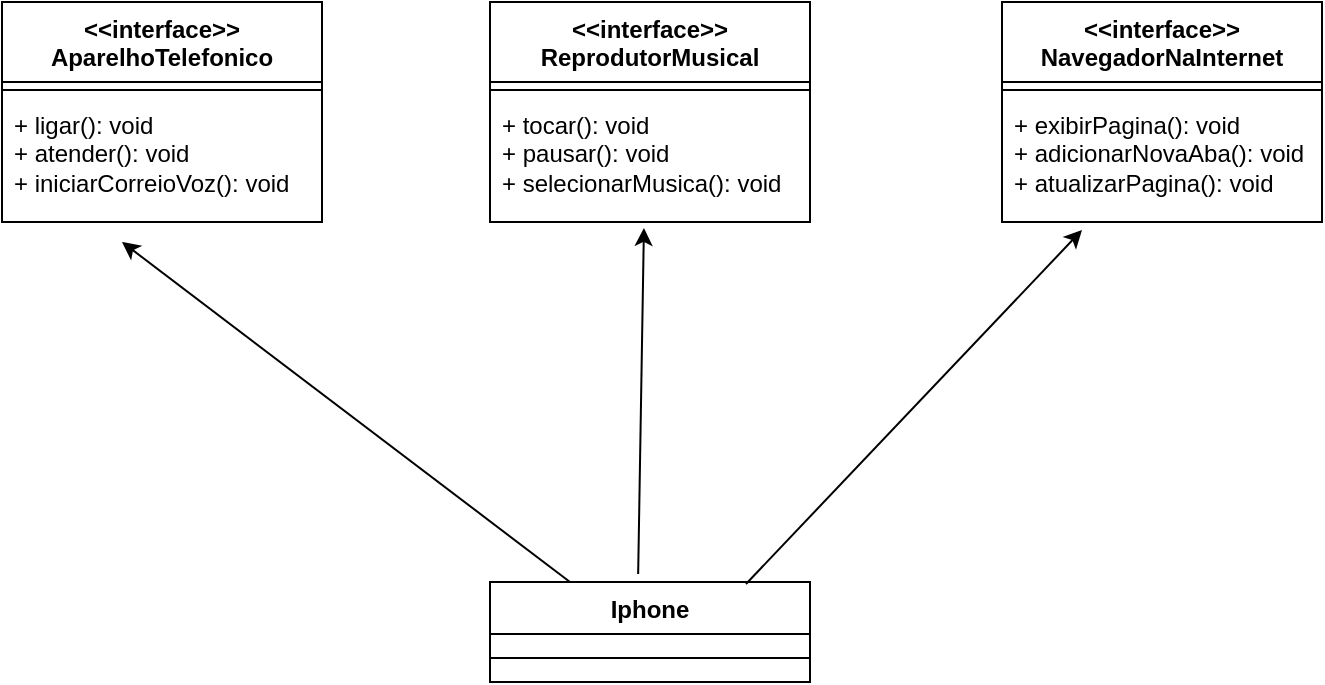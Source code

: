 <mxfile version="22.0.0" type="github">
  <diagram name="Page-1" id="ZV8WJSpdLzPZmaFsV18U">
    <mxGraphModel dx="1674" dy="750" grid="1" gridSize="10" guides="1" tooltips="1" connect="1" arrows="1" fold="1" page="1" pageScale="1" pageWidth="827" pageHeight="1169" math="0" shadow="0">
      <root>
        <mxCell id="0" />
        <mxCell id="1" parent="0" />
        <mxCell id="N_sKl3jNTOmZavfca0hP-1" value="&amp;lt;&amp;lt;interface&amp;gt;&amp;gt;&lt;br&gt;AparelhoTelefonico" style="swimlane;fontStyle=1;align=center;verticalAlign=top;childLayout=stackLayout;horizontal=1;startSize=40;horizontalStack=0;resizeParent=1;resizeParentMax=0;resizeLast=0;collapsible=1;marginBottom=0;whiteSpace=wrap;html=1;" vertex="1" parent="1">
          <mxGeometry x="100" y="290" width="160" height="110" as="geometry" />
        </mxCell>
        <mxCell id="N_sKl3jNTOmZavfca0hP-2" value="" style="line;strokeWidth=1;fillColor=none;align=left;verticalAlign=middle;spacingTop=-1;spacingLeft=3;spacingRight=3;rotatable=0;labelPosition=right;points=[];portConstraint=eastwest;strokeColor=inherit;" vertex="1" parent="N_sKl3jNTOmZavfca0hP-1">
          <mxGeometry y="40" width="160" height="8" as="geometry" />
        </mxCell>
        <mxCell id="N_sKl3jNTOmZavfca0hP-3" value="+ ligar(): void&lt;br&gt;+ atender(): void&lt;br&gt;+ iniciarCorreioVoz(): void" style="text;strokeColor=none;fillColor=none;align=left;verticalAlign=top;spacingLeft=4;spacingRight=4;overflow=hidden;rotatable=0;points=[[0,0.5],[1,0.5]];portConstraint=eastwest;whiteSpace=wrap;html=1;" vertex="1" parent="N_sKl3jNTOmZavfca0hP-1">
          <mxGeometry y="48" width="160" height="62" as="geometry" />
        </mxCell>
        <mxCell id="N_sKl3jNTOmZavfca0hP-4" value="&amp;lt;&amp;lt;interface&amp;gt;&amp;gt;&lt;br&gt;ReprodutorMusical" style="swimlane;fontStyle=1;align=center;verticalAlign=top;childLayout=stackLayout;horizontal=1;startSize=40;horizontalStack=0;resizeParent=1;resizeParentMax=0;resizeLast=0;collapsible=1;marginBottom=0;whiteSpace=wrap;html=1;" vertex="1" parent="1">
          <mxGeometry x="344" y="290" width="160" height="110" as="geometry" />
        </mxCell>
        <mxCell id="N_sKl3jNTOmZavfca0hP-5" value="" style="line;strokeWidth=1;fillColor=none;align=left;verticalAlign=middle;spacingTop=-1;spacingLeft=3;spacingRight=3;rotatable=0;labelPosition=right;points=[];portConstraint=eastwest;strokeColor=inherit;" vertex="1" parent="N_sKl3jNTOmZavfca0hP-4">
          <mxGeometry y="40" width="160" height="8" as="geometry" />
        </mxCell>
        <mxCell id="N_sKl3jNTOmZavfca0hP-6" value="+ tocar(): void&lt;br&gt;+ pausar(): void&lt;br&gt;+ selecionarMusica(): void" style="text;strokeColor=none;fillColor=none;align=left;verticalAlign=top;spacingLeft=4;spacingRight=4;overflow=hidden;rotatable=0;points=[[0,0.5],[1,0.5]];portConstraint=eastwest;whiteSpace=wrap;html=1;" vertex="1" parent="N_sKl3jNTOmZavfca0hP-4">
          <mxGeometry y="48" width="160" height="62" as="geometry" />
        </mxCell>
        <mxCell id="N_sKl3jNTOmZavfca0hP-7" value="&amp;lt;&amp;lt;interface&amp;gt;&amp;gt;&lt;br&gt;NavegadorNaInternet&lt;br&gt;" style="swimlane;fontStyle=1;align=center;verticalAlign=top;childLayout=stackLayout;horizontal=1;startSize=40;horizontalStack=0;resizeParent=1;resizeParentMax=0;resizeLast=0;collapsible=1;marginBottom=0;whiteSpace=wrap;html=1;" vertex="1" parent="1">
          <mxGeometry x="600" y="290" width="160" height="110" as="geometry" />
        </mxCell>
        <mxCell id="N_sKl3jNTOmZavfca0hP-8" value="" style="line;strokeWidth=1;fillColor=none;align=left;verticalAlign=middle;spacingTop=-1;spacingLeft=3;spacingRight=3;rotatable=0;labelPosition=right;points=[];portConstraint=eastwest;strokeColor=inherit;" vertex="1" parent="N_sKl3jNTOmZavfca0hP-7">
          <mxGeometry y="40" width="160" height="8" as="geometry" />
        </mxCell>
        <mxCell id="N_sKl3jNTOmZavfca0hP-9" value="+ exibirPagina(): void&lt;br&gt;+ adicionarNovaAba(): void&lt;br&gt;+ atualizarPagina(): void" style="text;strokeColor=none;fillColor=none;align=left;verticalAlign=top;spacingLeft=4;spacingRight=4;overflow=hidden;rotatable=0;points=[[0,0.5],[1,0.5]];portConstraint=eastwest;whiteSpace=wrap;html=1;" vertex="1" parent="N_sKl3jNTOmZavfca0hP-7">
          <mxGeometry y="48" width="160" height="62" as="geometry" />
        </mxCell>
        <mxCell id="N_sKl3jNTOmZavfca0hP-10" value="Iphone" style="swimlane;fontStyle=1;align=center;verticalAlign=top;childLayout=stackLayout;horizontal=1;startSize=26;horizontalStack=0;resizeParent=1;resizeParentMax=0;resizeLast=0;collapsible=1;marginBottom=0;whiteSpace=wrap;html=1;" vertex="1" parent="1">
          <mxGeometry x="344" y="580" width="160" height="50" as="geometry" />
        </mxCell>
        <mxCell id="N_sKl3jNTOmZavfca0hP-11" value="" style="line;strokeWidth=1;fillColor=none;align=left;verticalAlign=middle;spacingTop=-1;spacingLeft=3;spacingRight=3;rotatable=0;labelPosition=right;points=[];portConstraint=eastwest;strokeColor=inherit;" vertex="1" parent="N_sKl3jNTOmZavfca0hP-10">
          <mxGeometry y="26" width="160" height="24" as="geometry" />
        </mxCell>
        <mxCell id="N_sKl3jNTOmZavfca0hP-12" value="" style="endArrow=classic;html=1;rounded=0;entryX=0.25;entryY=1.065;entryDx=0;entryDy=0;entryPerimeter=0;exitX=0.8;exitY=0.02;exitDx=0;exitDy=0;exitPerimeter=0;" edge="1" parent="1" source="N_sKl3jNTOmZavfca0hP-10" target="N_sKl3jNTOmZavfca0hP-9">
          <mxGeometry width="50" height="50" relative="1" as="geometry">
            <mxPoint x="420" y="545" as="sourcePoint" />
            <mxPoint x="470" y="495" as="targetPoint" />
          </mxGeometry>
        </mxCell>
        <mxCell id="N_sKl3jNTOmZavfca0hP-13" value="" style="endArrow=classic;html=1;rounded=0;exitX=0.463;exitY=-0.08;exitDx=0;exitDy=0;exitPerimeter=0;entryX=0.481;entryY=1.048;entryDx=0;entryDy=0;entryPerimeter=0;" edge="1" parent="1" source="N_sKl3jNTOmZavfca0hP-10" target="N_sKl3jNTOmZavfca0hP-6">
          <mxGeometry width="50" height="50" relative="1" as="geometry">
            <mxPoint x="430" y="555" as="sourcePoint" />
            <mxPoint x="440" y="410" as="targetPoint" />
            <Array as="points" />
          </mxGeometry>
        </mxCell>
        <mxCell id="N_sKl3jNTOmZavfca0hP-14" value="" style="endArrow=classic;html=1;rounded=0;entryX=0.375;entryY=1.161;entryDx=0;entryDy=0;entryPerimeter=0;exitX=0.25;exitY=0;exitDx=0;exitDy=0;" edge="1" parent="1" source="N_sKl3jNTOmZavfca0hP-10" target="N_sKl3jNTOmZavfca0hP-3">
          <mxGeometry width="50" height="50" relative="1" as="geometry">
            <mxPoint x="440" y="565" as="sourcePoint" />
            <mxPoint x="660" y="424" as="targetPoint" />
          </mxGeometry>
        </mxCell>
      </root>
    </mxGraphModel>
  </diagram>
</mxfile>
